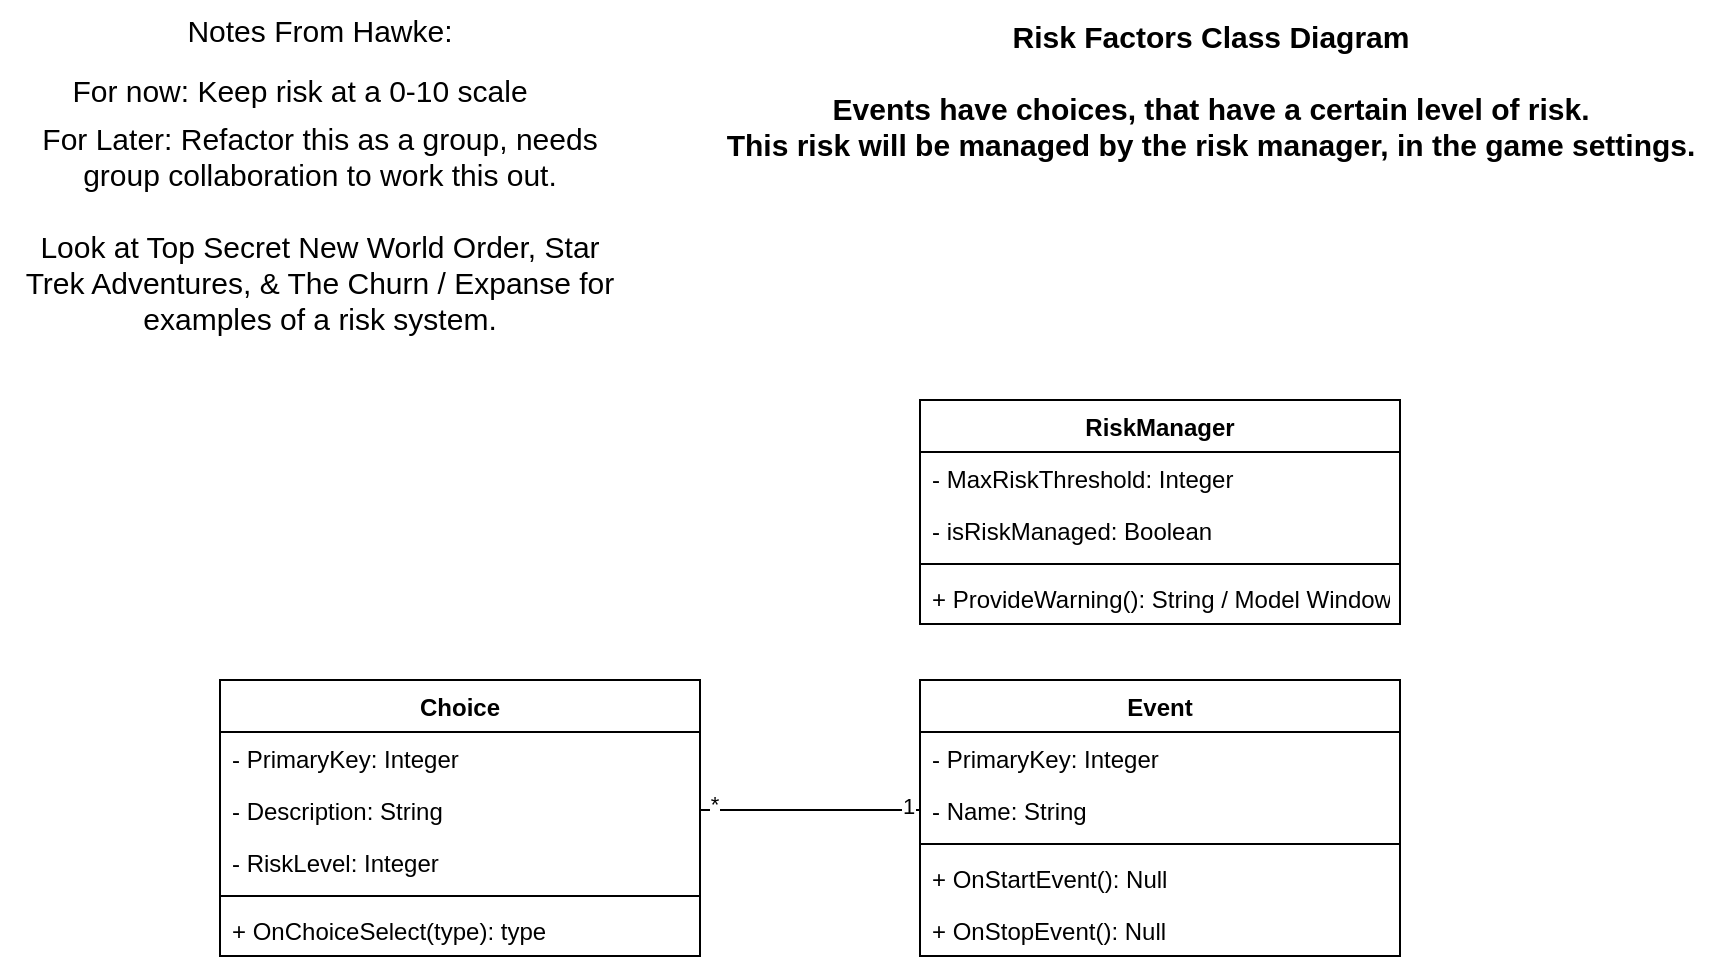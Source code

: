 <mxfile version="20.8.10" type="device"><diagram name="Page-1" id="6_6jqmZ9GfuXtesFVWUE"><mxGraphModel dx="2133" dy="1791" grid="1" gridSize="10" guides="1" tooltips="1" connect="1" arrows="1" fold="1" page="1" pageScale="1" pageWidth="850" pageHeight="1100" math="0" shadow="0"><root><mxCell id="0"/><mxCell id="1" parent="0"/><mxCell id="Fy2lv_3ffKZwm9NUc2fc-1" value="Choice" style="swimlane;fontStyle=1;align=center;verticalAlign=top;childLayout=stackLayout;horizontal=1;startSize=26;horizontalStack=0;resizeParent=1;resizeParentMax=0;resizeLast=0;collapsible=1;marginBottom=0;" vertex="1" parent="1"><mxGeometry x="-680" y="210" width="240" height="138" as="geometry"/></mxCell><mxCell id="Fy2lv_3ffKZwm9NUc2fc-2" value="- PrimaryKey: Integer" style="text;strokeColor=none;fillColor=none;align=left;verticalAlign=top;spacingLeft=4;spacingRight=4;overflow=hidden;rotatable=0;points=[[0,0.5],[1,0.5]];portConstraint=eastwest;" vertex="1" parent="Fy2lv_3ffKZwm9NUc2fc-1"><mxGeometry y="26" width="240" height="26" as="geometry"/></mxCell><mxCell id="Fy2lv_3ffKZwm9NUc2fc-12" value="- Description: String" style="text;strokeColor=none;fillColor=none;align=left;verticalAlign=top;spacingLeft=4;spacingRight=4;overflow=hidden;rotatable=0;points=[[0,0.5],[1,0.5]];portConstraint=eastwest;" vertex="1" parent="Fy2lv_3ffKZwm9NUc2fc-1"><mxGeometry y="52" width="240" height="26" as="geometry"/></mxCell><mxCell id="Fy2lv_3ffKZwm9NUc2fc-5" value="- RiskLevel: Integer" style="text;strokeColor=none;fillColor=none;align=left;verticalAlign=top;spacingLeft=4;spacingRight=4;overflow=hidden;rotatable=0;points=[[0,0.5],[1,0.5]];portConstraint=eastwest;" vertex="1" parent="Fy2lv_3ffKZwm9NUc2fc-1"><mxGeometry y="78" width="240" height="26" as="geometry"/></mxCell><mxCell id="Fy2lv_3ffKZwm9NUc2fc-3" value="" style="line;strokeWidth=1;fillColor=none;align=left;verticalAlign=middle;spacingTop=-1;spacingLeft=3;spacingRight=3;rotatable=0;labelPosition=right;points=[];portConstraint=eastwest;strokeColor=inherit;" vertex="1" parent="Fy2lv_3ffKZwm9NUc2fc-1"><mxGeometry y="104" width="240" height="8" as="geometry"/></mxCell><mxCell id="Fy2lv_3ffKZwm9NUc2fc-4" value="+ OnChoiceSelect(type): type" style="text;strokeColor=none;fillColor=none;align=left;verticalAlign=top;spacingLeft=4;spacingRight=4;overflow=hidden;rotatable=0;points=[[0,0.5],[1,0.5]];portConstraint=eastwest;" vertex="1" parent="Fy2lv_3ffKZwm9NUc2fc-1"><mxGeometry y="112" width="240" height="26" as="geometry"/></mxCell><mxCell id="Fy2lv_3ffKZwm9NUc2fc-13" value="Event" style="swimlane;fontStyle=1;align=center;verticalAlign=top;childLayout=stackLayout;horizontal=1;startSize=26;horizontalStack=0;resizeParent=1;resizeParentMax=0;resizeLast=0;collapsible=1;marginBottom=0;" vertex="1" parent="1"><mxGeometry x="-330" y="210" width="240" height="138" as="geometry"/></mxCell><mxCell id="Fy2lv_3ffKZwm9NUc2fc-14" value="- PrimaryKey: Integer" style="text;strokeColor=none;fillColor=none;align=left;verticalAlign=top;spacingLeft=4;spacingRight=4;overflow=hidden;rotatable=0;points=[[0,0.5],[1,0.5]];portConstraint=eastwest;" vertex="1" parent="Fy2lv_3ffKZwm9NUc2fc-13"><mxGeometry y="26" width="240" height="26" as="geometry"/></mxCell><mxCell id="Fy2lv_3ffKZwm9NUc2fc-15" value="- Name: String" style="text;strokeColor=none;fillColor=none;align=left;verticalAlign=top;spacingLeft=4;spacingRight=4;overflow=hidden;rotatable=0;points=[[0,0.5],[1,0.5]];portConstraint=eastwest;" vertex="1" parent="Fy2lv_3ffKZwm9NUc2fc-13"><mxGeometry y="52" width="240" height="26" as="geometry"/></mxCell><mxCell id="Fy2lv_3ffKZwm9NUc2fc-17" value="" style="line;strokeWidth=1;fillColor=none;align=left;verticalAlign=middle;spacingTop=-1;spacingLeft=3;spacingRight=3;rotatable=0;labelPosition=right;points=[];portConstraint=eastwest;strokeColor=inherit;" vertex="1" parent="Fy2lv_3ffKZwm9NUc2fc-13"><mxGeometry y="78" width="240" height="8" as="geometry"/></mxCell><mxCell id="Fy2lv_3ffKZwm9NUc2fc-40" value="+ OnStartEvent(): Null" style="text;strokeColor=none;fillColor=none;align=left;verticalAlign=top;spacingLeft=4;spacingRight=4;overflow=hidden;rotatable=0;points=[[0,0.5],[1,0.5]];portConstraint=eastwest;" vertex="1" parent="Fy2lv_3ffKZwm9NUc2fc-13"><mxGeometry y="86" width="240" height="26" as="geometry"/></mxCell><mxCell id="Fy2lv_3ffKZwm9NUc2fc-18" value="+ OnStopEvent(): Null" style="text;strokeColor=none;fillColor=none;align=left;verticalAlign=top;spacingLeft=4;spacingRight=4;overflow=hidden;rotatable=0;points=[[0,0.5],[1,0.5]];portConstraint=eastwest;" vertex="1" parent="Fy2lv_3ffKZwm9NUc2fc-13"><mxGeometry y="112" width="240" height="26" as="geometry"/></mxCell><mxCell id="Fy2lv_3ffKZwm9NUc2fc-19" style="edgeStyle=orthogonalEdgeStyle;rounded=0;orthogonalLoop=1;jettySize=auto;html=1;endArrow=none;endFill=0;" edge="1" parent="1" source="Fy2lv_3ffKZwm9NUc2fc-15" target="Fy2lv_3ffKZwm9NUc2fc-12"><mxGeometry relative="1" as="geometry"/></mxCell><mxCell id="Fy2lv_3ffKZwm9NUc2fc-21" value="1" style="edgeLabel;html=1;align=center;verticalAlign=middle;resizable=0;points=[];" vertex="1" connectable="0" parent="Fy2lv_3ffKZwm9NUc2fc-19"><mxGeometry x="-0.878" y="-2" relative="1" as="geometry"><mxPoint as="offset"/></mxGeometry></mxCell><mxCell id="Fy2lv_3ffKZwm9NUc2fc-22" value="*" style="edgeLabel;html=1;align=center;verticalAlign=middle;resizable=0;points=[];" vertex="1" connectable="0" parent="Fy2lv_3ffKZwm9NUc2fc-19"><mxGeometry x="0.885" y="-3" relative="1" as="geometry"><mxPoint as="offset"/></mxGeometry></mxCell><mxCell id="Fy2lv_3ffKZwm9NUc2fc-28" value="RiskManager" style="swimlane;fontStyle=1;align=center;verticalAlign=top;childLayout=stackLayout;horizontal=1;startSize=26;horizontalStack=0;resizeParent=1;resizeParentMax=0;resizeLast=0;collapsible=1;marginBottom=0;" vertex="1" parent="1"><mxGeometry x="-330" y="70" width="240" height="112" as="geometry"/></mxCell><mxCell id="Fy2lv_3ffKZwm9NUc2fc-33" value="- MaxRiskThreshold: Integer" style="text;strokeColor=none;fillColor=none;align=left;verticalAlign=top;spacingLeft=4;spacingRight=4;overflow=hidden;rotatable=0;points=[[0,0.5],[1,0.5]];portConstraint=eastwest;" vertex="1" parent="Fy2lv_3ffKZwm9NUc2fc-28"><mxGeometry y="26" width="240" height="26" as="geometry"/></mxCell><mxCell id="Fy2lv_3ffKZwm9NUc2fc-30" value="- isRiskManaged: Boolean" style="text;strokeColor=none;fillColor=none;align=left;verticalAlign=top;spacingLeft=4;spacingRight=4;overflow=hidden;rotatable=0;points=[[0,0.5],[1,0.5]];portConstraint=eastwest;" vertex="1" parent="Fy2lv_3ffKZwm9NUc2fc-28"><mxGeometry y="52" width="240" height="26" as="geometry"/></mxCell><mxCell id="Fy2lv_3ffKZwm9NUc2fc-31" value="" style="line;strokeWidth=1;fillColor=none;align=left;verticalAlign=middle;spacingTop=-1;spacingLeft=3;spacingRight=3;rotatable=0;labelPosition=right;points=[];portConstraint=eastwest;strokeColor=inherit;" vertex="1" parent="Fy2lv_3ffKZwm9NUc2fc-28"><mxGeometry y="78" width="240" height="8" as="geometry"/></mxCell><mxCell id="Fy2lv_3ffKZwm9NUc2fc-32" value="+ ProvideWarning(): String / Model Window" style="text;strokeColor=none;fillColor=none;align=left;verticalAlign=top;spacingLeft=4;spacingRight=4;overflow=hidden;rotatable=0;points=[[0,0.5],[1,0.5]];portConstraint=eastwest;" vertex="1" parent="Fy2lv_3ffKZwm9NUc2fc-28"><mxGeometry y="86" width="240" height="26" as="geometry"/></mxCell><mxCell id="Fy2lv_3ffKZwm9NUc2fc-36" value="&lt;div style=&quot;font-size: 15px;&quot;&gt;Risk Factors Class Diagram&lt;/div&gt;&lt;div style=&quot;font-size: 15px;&quot;&gt;&lt;br style=&quot;font-size: 15px;&quot;&gt;&lt;/div&gt;&lt;div style=&quot;font-size: 15px;&quot;&gt;Events have choices, that have a certain level of risk.&lt;/div&gt;&lt;div style=&quot;font-size: 15px;&quot;&gt;This risk will be managed by the risk manager, in the game settings.&lt;br style=&quot;font-size: 15px;&quot;&gt;&lt;/div&gt;" style="text;html=1;align=center;verticalAlign=middle;resizable=0;points=[];autosize=1;strokeColor=none;fillColor=none;fontSize=15;fontStyle=1" vertex="1" parent="1"><mxGeometry x="-440" y="-130" width="510" height="90" as="geometry"/></mxCell><mxCell id="Fy2lv_3ffKZwm9NUc2fc-37" value="Notes From Hawke:" style="text;html=1;strokeColor=none;fillColor=none;align=center;verticalAlign=middle;whiteSpace=wrap;rounded=0;fontSize=15;" vertex="1" parent="1"><mxGeometry x="-710" y="-130" width="160" height="30" as="geometry"/></mxCell><mxCell id="Fy2lv_3ffKZwm9NUc2fc-38" value="For now: Keep risk at a 0-10 scale" style="text;html=1;strokeColor=none;fillColor=none;align=center;verticalAlign=middle;whiteSpace=wrap;rounded=0;fontSize=15;" vertex="1" parent="1"><mxGeometry x="-790" y="-100" width="300" height="30" as="geometry"/></mxCell><mxCell id="Fy2lv_3ffKZwm9NUc2fc-39" value="&lt;div&gt;&lt;br&gt;&lt;/div&gt;&lt;div&gt;For Later: Refactor this as a group, needs group collaboration to work this out.&lt;/div&gt;&lt;div&gt;&lt;br&gt;&lt;/div&gt;&lt;div&gt;Look at Top Secret New World Order, Star Trek Adventures, &amp;amp; The Churn / Expanse for examples of a risk system.&lt;br&gt;&lt;/div&gt;" style="text;html=1;strokeColor=none;fillColor=none;align=center;verticalAlign=middle;whiteSpace=wrap;rounded=0;fontSize=15;" vertex="1" parent="1"><mxGeometry x="-780" y="-40" width="300" height="30" as="geometry"/></mxCell></root></mxGraphModel></diagram></mxfile>